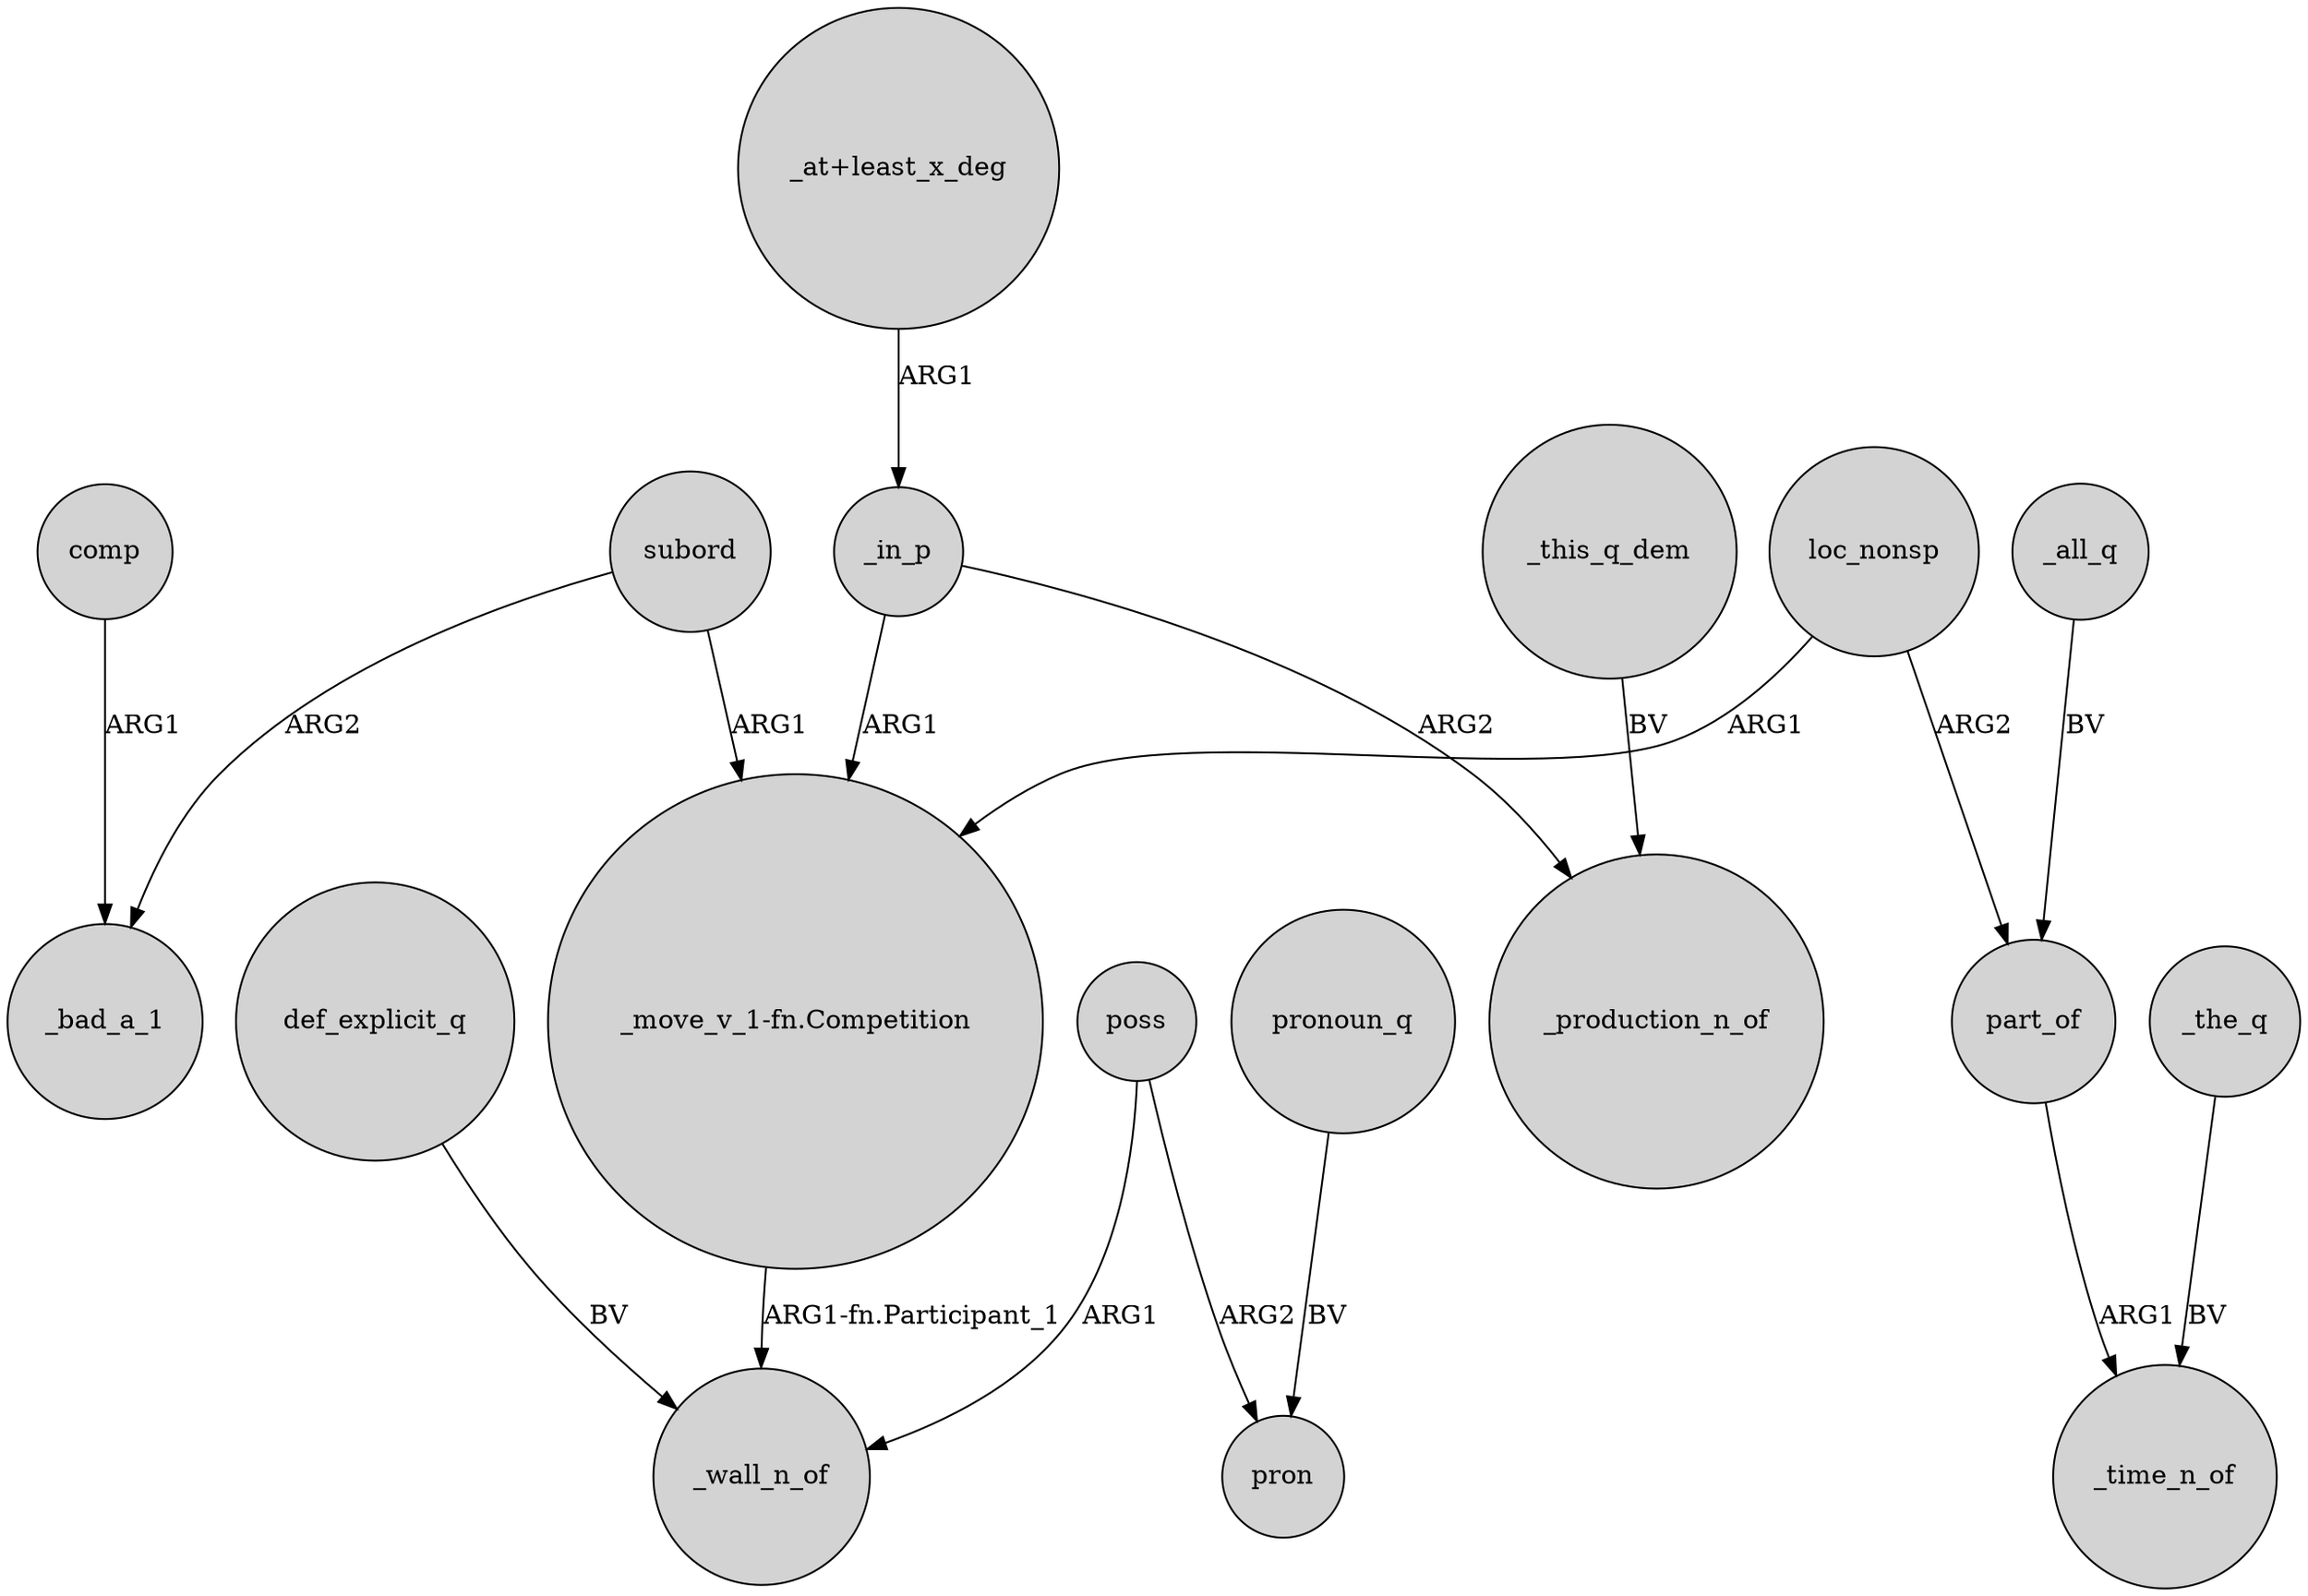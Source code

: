 digraph {
	node [shape=circle style=filled]
	comp -> _bad_a_1 [label=ARG1]
	subord -> "_move_v_1-fn.Competition" [label=ARG1]
	def_explicit_q -> _wall_n_of [label=BV]
	_in_p -> "_move_v_1-fn.Competition" [label=ARG1]
	_in_p -> _production_n_of [label=ARG2]
	_the_q -> _time_n_of [label=BV]
	loc_nonsp -> "_move_v_1-fn.Competition" [label=ARG1]
	_all_q -> part_of [label=BV]
	"_move_v_1-fn.Competition" -> _wall_n_of [label="ARG1-fn.Participant_1"]
	"_at+least_x_deg" -> _in_p [label=ARG1]
	subord -> _bad_a_1 [label=ARG2]
	part_of -> _time_n_of [label=ARG1]
	loc_nonsp -> part_of [label=ARG2]
	pronoun_q -> pron [label=BV]
	_this_q_dem -> _production_n_of [label=BV]
	poss -> pron [label=ARG2]
	poss -> _wall_n_of [label=ARG1]
}

